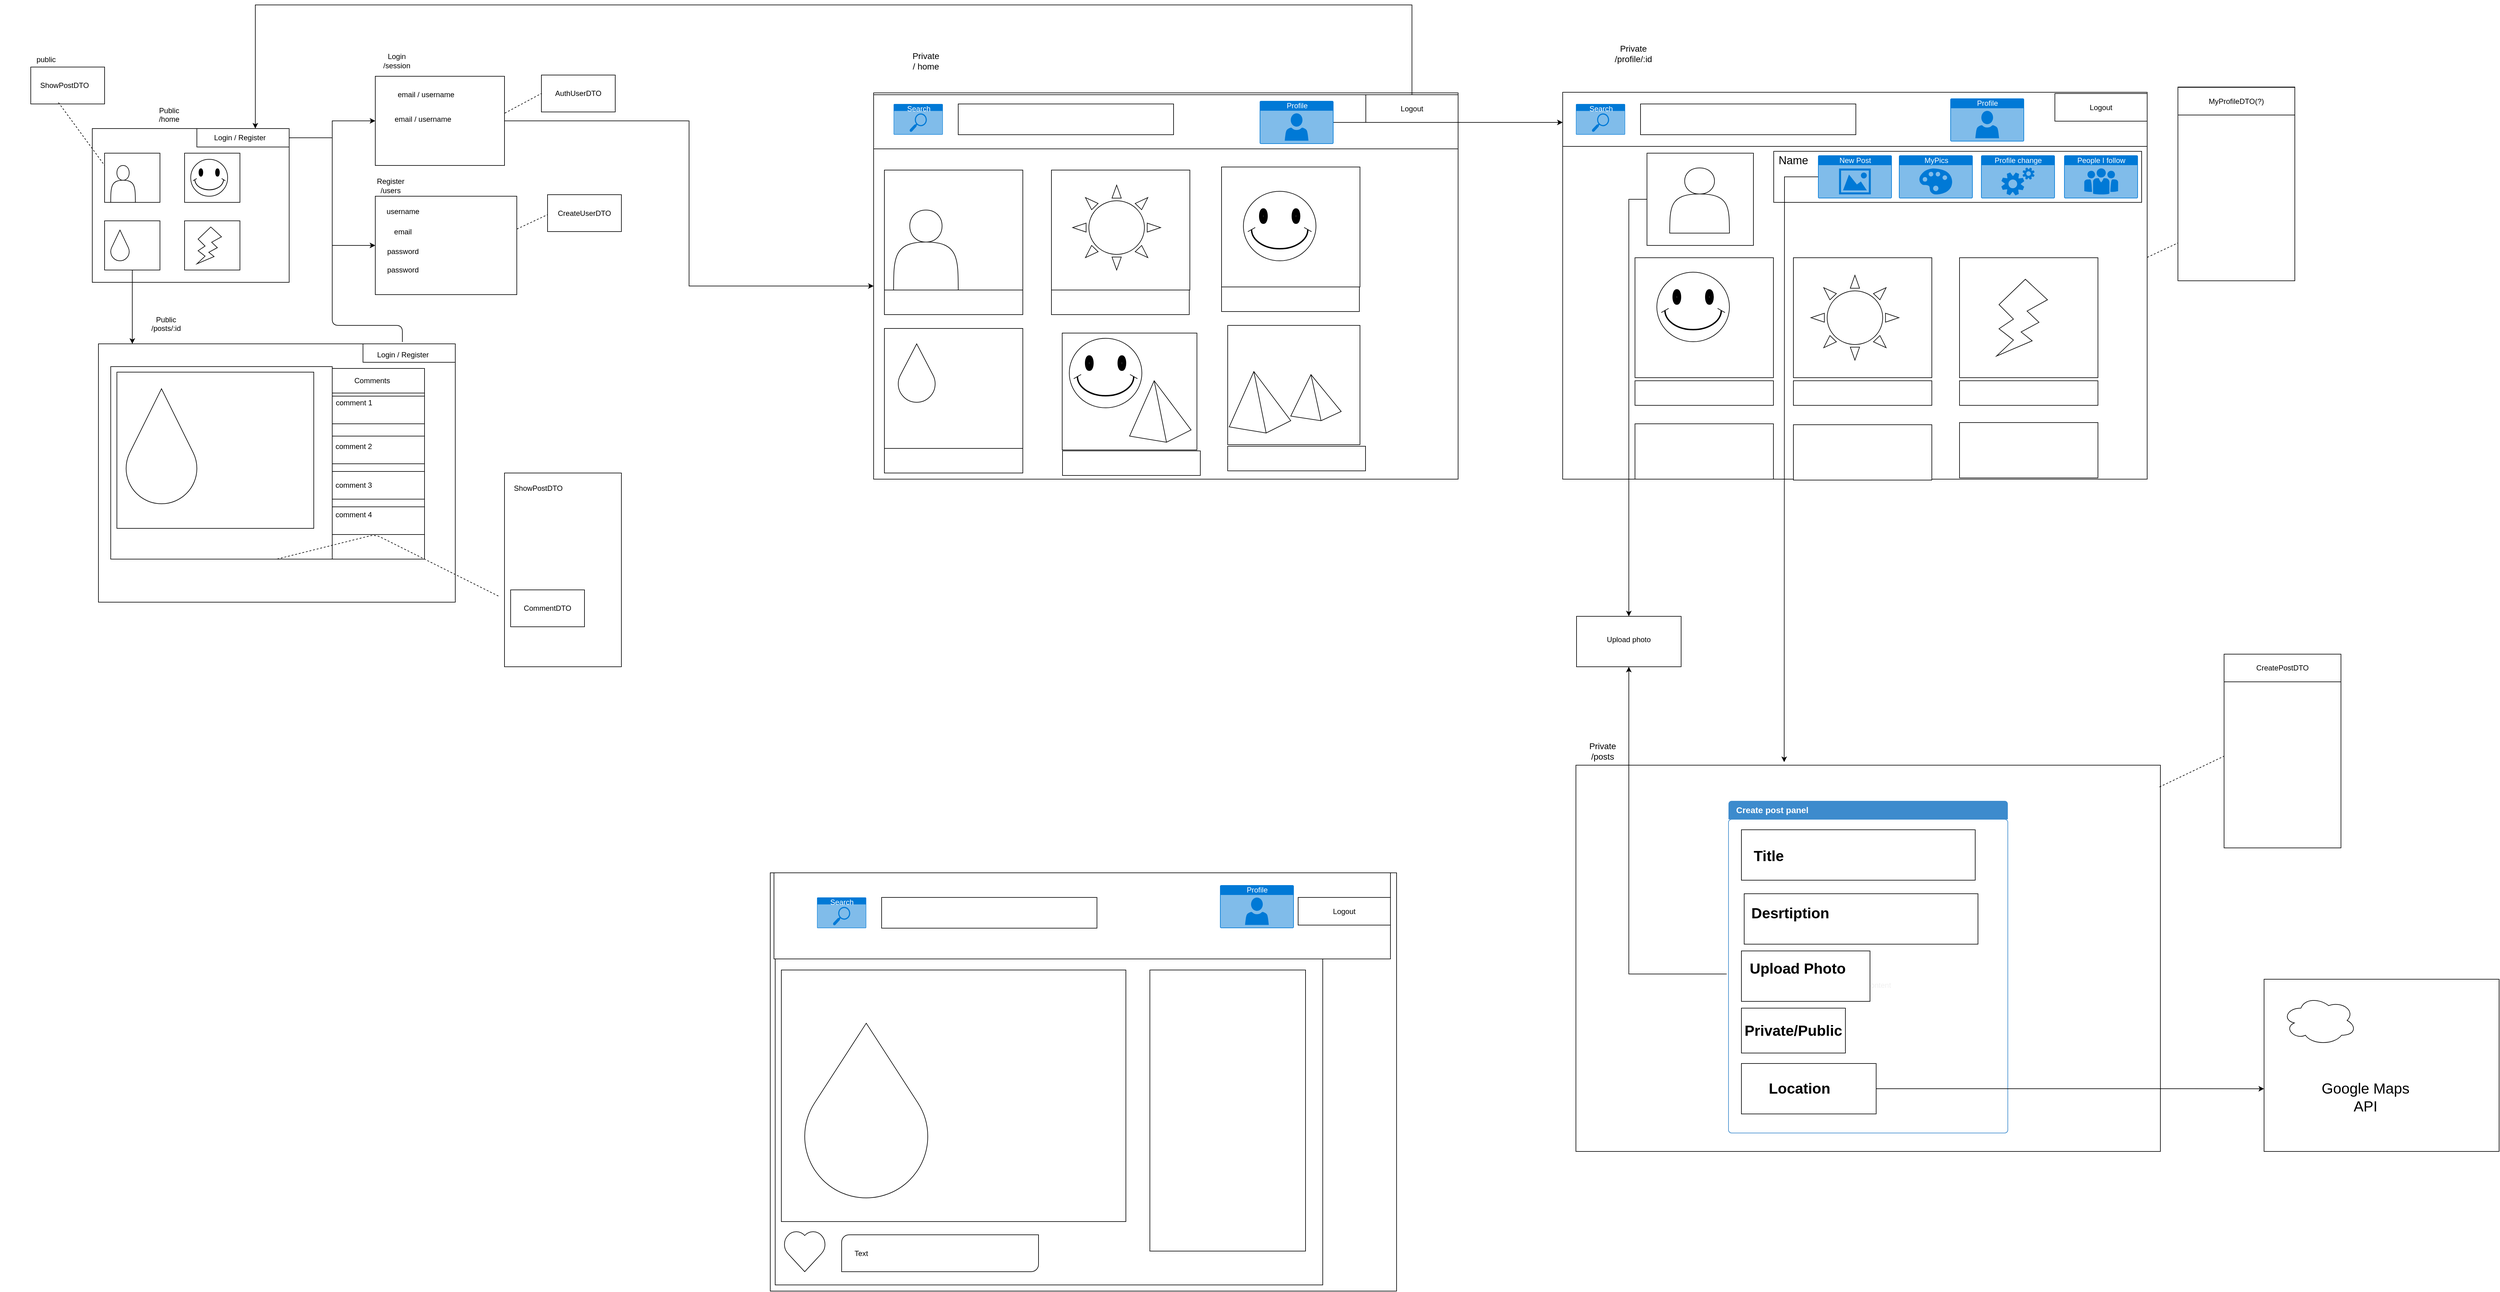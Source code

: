 <mxfile version="12.2.6" type="gitlab" pages="1">
  <diagram id="bNXygQLO8LMXLEQRobcn" name="Page-1">
    <mxGraphModel dx="1558" dy="1760" grid="1" gridSize="10" guides="1" tooltips="1" connect="1" arrows="1" fold="1" page="1" pageScale="1" pageWidth="827" pageHeight="1169" math="0" shadow="0">
      <root>
        <mxCell id="0"/>
        <mxCell id="1" parent="0"/>
        <mxCell id="ZeyeyYZVUVEV75W58zli-1" value="" style="rounded=0;whiteSpace=wrap;html=1;" vertex="1" parent="1">
          <mxGeometry x="60" y="120" width="320" height="250" as="geometry"/>
        </mxCell>
        <mxCell id="ZeyeyYZVUVEV75W58zli-2" value="&lt;div&gt;Public&lt;/div&gt;&lt;div&gt;/home&lt;/div&gt;&lt;div&gt;&lt;br&gt;&lt;/div&gt;" style="text;html=1;strokeColor=none;fillColor=none;align=center;verticalAlign=middle;whiteSpace=wrap;rounded=0;" vertex="1" parent="1">
          <mxGeometry x="110" y="80" width="150" height="50" as="geometry"/>
        </mxCell>
        <mxCell id="ZeyeyYZVUVEV75W58zli-4" value="" style="rounded=0;whiteSpace=wrap;html=1;" vertex="1" parent="1">
          <mxGeometry x="80" y="160" width="90" height="80" as="geometry"/>
        </mxCell>
        <mxCell id="ZeyeyYZVUVEV75W58zli-6" value="" style="rounded=0;whiteSpace=wrap;html=1;" vertex="1" parent="1">
          <mxGeometry x="210" y="160" width="90" height="80" as="geometry"/>
        </mxCell>
        <mxCell id="ZeyeyYZVUVEV75W58zli-51" style="edgeStyle=orthogonalEdgeStyle;rounded=0;orthogonalLoop=1;jettySize=auto;html=1;exitX=0.5;exitY=1;exitDx=0;exitDy=0;" edge="1" parent="1" source="ZeyeyYZVUVEV75W58zli-7">
          <mxGeometry relative="1" as="geometry">
            <mxPoint x="125.069" y="470" as="targetPoint"/>
          </mxGeometry>
        </mxCell>
        <mxCell id="ZeyeyYZVUVEV75W58zli-7" value="" style="rounded=0;whiteSpace=wrap;html=1;" vertex="1" parent="1">
          <mxGeometry x="80" y="270" width="90" height="80" as="geometry"/>
        </mxCell>
        <mxCell id="ZeyeyYZVUVEV75W58zli-8" value="" style="rounded=0;whiteSpace=wrap;html=1;" vertex="1" parent="1">
          <mxGeometry x="210" y="270" width="90" height="80" as="geometry"/>
        </mxCell>
        <mxCell id="ZeyeyYZVUVEV75W58zli-15" value="" style="shape=actor;whiteSpace=wrap;html=1;" vertex="1" parent="1">
          <mxGeometry x="90" y="180" width="40" height="60" as="geometry"/>
        </mxCell>
        <mxCell id="ZeyeyYZVUVEV75W58zli-16" value="" style="verticalLabelPosition=bottom;verticalAlign=top;html=1;shape=mxgraph.basic.smiley" vertex="1" parent="1">
          <mxGeometry x="220" y="170" width="60" height="60" as="geometry"/>
        </mxCell>
        <mxCell id="ZeyeyYZVUVEV75W58zli-17" value="" style="verticalLabelPosition=bottom;verticalAlign=top;html=1;shape=mxgraph.basic.drop" vertex="1" parent="1">
          <mxGeometry x="90" y="285" width="30" height="50" as="geometry"/>
        </mxCell>
        <mxCell id="ZeyeyYZVUVEV75W58zli-18" value="" style="verticalLabelPosition=bottom;verticalAlign=top;html=1;shape=mxgraph.basic.flash" vertex="1" parent="1">
          <mxGeometry x="230" y="280" width="40" height="60" as="geometry"/>
        </mxCell>
        <mxCell id="ZeyeyYZVUVEV75W58zli-22" value="" style="verticalLabelPosition=bottom;verticalAlign=top;html=1;shape=mxgraph.basic.rect;fillColor2=none;strokeWidth=1;size=20;indent=5;" vertex="1" parent="1">
          <mxGeometry x="-40" y="20" width="120" height="60" as="geometry"/>
        </mxCell>
        <mxCell id="ZeyeyYZVUVEV75W58zli-23" value="ShowPostDTO" style="text;html=1;strokeColor=none;fillColor=none;align=center;verticalAlign=middle;whiteSpace=wrap;rounded=0;" vertex="1" parent="1">
          <mxGeometry x="-60" y="25" width="150" height="50" as="geometry"/>
        </mxCell>
        <mxCell id="ZeyeyYZVUVEV75W58zli-32" style="edgeStyle=orthogonalEdgeStyle;rounded=0;orthogonalLoop=1;jettySize=auto;html=1;exitX=1;exitY=0.5;exitDx=0;exitDy=0;entryX=0;entryY=0.5;entryDx=0;entryDy=0;" edge="1" parent="1" source="ZeyeyYZVUVEV75W58zli-25" target="ZeyeyYZVUVEV75W58zli-28">
          <mxGeometry relative="1" as="geometry"/>
        </mxCell>
        <mxCell id="ZeyeyYZVUVEV75W58zli-33" style="edgeStyle=orthogonalEdgeStyle;rounded=0;orthogonalLoop=1;jettySize=auto;html=1;entryX=0;entryY=0.5;entryDx=0;entryDy=0;" edge="1" parent="1" source="ZeyeyYZVUVEV75W58zli-25" target="ZeyeyYZVUVEV75W58zli-30">
          <mxGeometry relative="1" as="geometry"/>
        </mxCell>
        <mxCell id="ZeyeyYZVUVEV75W58zli-25" value="" style="rounded=0;whiteSpace=wrap;html=1;" vertex="1" parent="1">
          <mxGeometry x="230" y="120" width="150" height="30" as="geometry"/>
        </mxCell>
        <mxCell id="ZeyeyYZVUVEV75W58zli-26" value="Login / Register" style="text;html=1;strokeColor=none;fillColor=none;align=center;verticalAlign=middle;whiteSpace=wrap;rounded=0;" vertex="1" parent="1">
          <mxGeometry x="250" y="125" width="100" height="20" as="geometry"/>
        </mxCell>
        <mxCell id="ZeyeyYZVUVEV75W58zli-83" value="" style="edgeStyle=orthogonalEdgeStyle;rounded=0;orthogonalLoop=1;jettySize=auto;html=1;" edge="1" parent="1" source="ZeyeyYZVUVEV75W58zli-28" target="ZeyeyYZVUVEV75W58zli-82">
          <mxGeometry relative="1" as="geometry"/>
        </mxCell>
        <mxCell id="ZeyeyYZVUVEV75W58zli-28" value="" style="rounded=0;whiteSpace=wrap;html=1;" vertex="1" parent="1">
          <mxGeometry x="520" y="35" width="210" height="145" as="geometry"/>
        </mxCell>
        <mxCell id="ZeyeyYZVUVEV75W58zli-82" value="" style="rounded=0;whiteSpace=wrap;html=1;" vertex="1" parent="1">
          <mxGeometry x="1330" y="62" width="950" height="628" as="geometry"/>
        </mxCell>
        <mxCell id="ZeyeyYZVUVEV75W58zli-30" value="" style="rounded=0;whiteSpace=wrap;html=1;" vertex="1" parent="1">
          <mxGeometry x="520" y="230" width="230" height="160" as="geometry"/>
        </mxCell>
        <mxCell id="ZeyeyYZVUVEV75W58zli-34" value="&lt;div&gt;Login&lt;/div&gt;&lt;div&gt;/session&lt;br&gt;&lt;/div&gt;" style="text;html=1;strokeColor=none;fillColor=none;align=center;verticalAlign=middle;whiteSpace=wrap;rounded=0;" vertex="1" parent="1">
          <mxGeometry x="480" y="-15" width="150" height="50" as="geometry"/>
        </mxCell>
        <mxCell id="ZeyeyYZVUVEV75W58zli-35" value="&lt;div&gt;Register&lt;/div&gt;&lt;div&gt;/users&lt;br&gt;&lt;/div&gt;" style="text;html=1;strokeColor=none;fillColor=none;align=center;verticalAlign=middle;whiteSpace=wrap;rounded=0;" vertex="1" parent="1">
          <mxGeometry x="450" y="170" width="190" height="85" as="geometry"/>
        </mxCell>
        <mxCell id="ZeyeyYZVUVEV75W58zli-37" value="email / username" style="text;html=1;strokeColor=none;fillColor=none;align=center;verticalAlign=middle;whiteSpace=wrap;rounded=0;" vertex="1" parent="1">
          <mxGeometry x="525" y="55" width="155" height="20" as="geometry"/>
        </mxCell>
        <mxCell id="ZeyeyYZVUVEV75W58zli-39" value="username" style="text;html=1;strokeColor=none;fillColor=none;align=center;verticalAlign=middle;whiteSpace=wrap;rounded=0;" vertex="1" parent="1">
          <mxGeometry x="545" y="245" width="40" height="20" as="geometry"/>
        </mxCell>
        <mxCell id="ZeyeyYZVUVEV75W58zli-40" value="email" style="text;html=1;strokeColor=none;fillColor=none;align=center;verticalAlign=middle;whiteSpace=wrap;rounded=0;direction=south;" vertex="1" parent="1">
          <mxGeometry x="555" y="267.5" width="20" height="40" as="geometry"/>
        </mxCell>
        <mxCell id="ZeyeyYZVUVEV75W58zli-41" value="password" style="text;html=1;strokeColor=none;fillColor=none;align=center;verticalAlign=middle;whiteSpace=wrap;rounded=0;" vertex="1" parent="1">
          <mxGeometry x="545" y="310" width="40" height="20" as="geometry"/>
        </mxCell>
        <mxCell id="ZeyeyYZVUVEV75W58zli-42" value="password" style="text;html=1;strokeColor=none;fillColor=none;align=center;verticalAlign=middle;whiteSpace=wrap;rounded=0;" vertex="1" parent="1">
          <mxGeometry x="545" y="340" width="40" height="20" as="geometry"/>
        </mxCell>
        <mxCell id="ZeyeyYZVUVEV75W58zli-44" value="AuthUserDTO" style="rounded=0;whiteSpace=wrap;html=1;" vertex="1" parent="1">
          <mxGeometry x="790" y="33" width="120" height="60" as="geometry"/>
        </mxCell>
        <mxCell id="ZeyeyYZVUVEV75W58zli-45" value="CreateUserDTO" style="rounded=0;whiteSpace=wrap;html=1;" vertex="1" parent="1">
          <mxGeometry x="800" y="227.5" width="120" height="60" as="geometry"/>
        </mxCell>
        <mxCell id="ZeyeyYZVUVEV75W58zli-46" value="" style="endArrow=none;dashed=1;html=1;exitX=0.375;exitY=0.961;exitDx=0;exitDy=0;exitPerimeter=0;entryX=0;entryY=0.25;entryDx=0;entryDy=0;" edge="1" parent="1" source="ZeyeyYZVUVEV75W58zli-22" target="ZeyeyYZVUVEV75W58zli-4">
          <mxGeometry width="50" height="50" relative="1" as="geometry">
            <mxPoint x="-40" y="460" as="sourcePoint"/>
            <mxPoint x="10" y="410" as="targetPoint"/>
          </mxGeometry>
        </mxCell>
        <mxCell id="ZeyeyYZVUVEV75W58zli-47" value="" style="endArrow=none;dashed=1;html=1;exitX=1.003;exitY=0.413;exitDx=0;exitDy=0;exitPerimeter=0;entryX=0;entryY=0.5;entryDx=0;entryDy=0;" edge="1" parent="1" source="ZeyeyYZVUVEV75W58zli-28" target="ZeyeyYZVUVEV75W58zli-44">
          <mxGeometry width="50" height="50" relative="1" as="geometry">
            <mxPoint x="762.5" y="83.66" as="sourcePoint"/>
            <mxPoint x="837.5" y="186" as="targetPoint"/>
          </mxGeometry>
        </mxCell>
        <mxCell id="ZeyeyYZVUVEV75W58zli-49" value="" style="endArrow=none;dashed=1;html=1;exitX=1.003;exitY=0.413;exitDx=0;exitDy=0;exitPerimeter=0;" edge="1" parent="1">
          <mxGeometry width="50" height="50" relative="1" as="geometry">
            <mxPoint x="750.13" y="283.385" as="sourcePoint"/>
            <mxPoint x="800" y="260" as="targetPoint"/>
          </mxGeometry>
        </mxCell>
        <mxCell id="ZeyeyYZVUVEV75W58zli-50" value="email / username" style="text;html=1;strokeColor=none;fillColor=none;align=center;verticalAlign=middle;whiteSpace=wrap;rounded=0;" vertex="1" parent="1">
          <mxGeometry x="520" y="95" width="155" height="20" as="geometry"/>
        </mxCell>
        <mxCell id="ZeyeyYZVUVEV75W58zli-52" value="" style="rounded=0;whiteSpace=wrap;html=1;" vertex="1" parent="1">
          <mxGeometry x="70" y="470" width="580" height="420" as="geometry"/>
        </mxCell>
        <mxCell id="ZeyeyYZVUVEV75W58zli-55" value="" style="rounded=0;whiteSpace=wrap;html=1;" vertex="1" parent="1">
          <mxGeometry x="500" y="470" width="150" height="30" as="geometry"/>
        </mxCell>
        <mxCell id="ZeyeyYZVUVEV75W58zli-53" value="Login / Register" style="text;html=1;strokeColor=none;fillColor=none;align=center;verticalAlign=middle;whiteSpace=wrap;rounded=0;" vertex="1" parent="1">
          <mxGeometry x="515" y="480" width="100" height="15" as="geometry"/>
        </mxCell>
        <mxCell id="ZeyeyYZVUVEV75W58zli-56" value="" style="rounded=0;whiteSpace=wrap;html=1;" vertex="1" parent="1">
          <mxGeometry x="90" y="507" width="360" height="313" as="geometry"/>
        </mxCell>
        <mxCell id="ZeyeyYZVUVEV75W58zli-57" value="" style="rounded=0;whiteSpace=wrap;html=1;" vertex="1" parent="1">
          <mxGeometry x="450" y="510" width="150" height="310" as="geometry"/>
        </mxCell>
        <mxCell id="ZeyeyYZVUVEV75W58zli-60" value="" style="rounded=0;whiteSpace=wrap;html=1;" vertex="1" parent="1">
          <mxGeometry x="730" y="680" width="190" height="315" as="geometry"/>
        </mxCell>
        <mxCell id="ZeyeyYZVUVEV75W58zli-61" value="ShowPostDTO" style="text;html=1;strokeColor=none;fillColor=none;align=center;verticalAlign=middle;whiteSpace=wrap;rounded=0;" vertex="1" parent="1">
          <mxGeometry x="710" y="680" width="150" height="50" as="geometry"/>
        </mxCell>
        <mxCell id="ZeyeyYZVUVEV75W58zli-62" value="" style="rounded=0;whiteSpace=wrap;html=1;" vertex="1" parent="1">
          <mxGeometry x="450" y="510" width="150" height="40" as="geometry"/>
        </mxCell>
        <mxCell id="ZeyeyYZVUVEV75W58zli-63" value="Comments" style="text;html=1;strokeColor=none;fillColor=none;align=center;verticalAlign=middle;whiteSpace=wrap;rounded=0;" vertex="1" parent="1">
          <mxGeometry x="450" y="520" width="130" height="20" as="geometry"/>
        </mxCell>
        <mxCell id="ZeyeyYZVUVEV75W58zli-66" value="" style="rounded=0;whiteSpace=wrap;html=1;" vertex="1" parent="1">
          <mxGeometry x="100" y="516" width="320" height="254" as="geometry"/>
        </mxCell>
        <mxCell id="ZeyeyYZVUVEV75W58zli-67" value="" style="verticalLabelPosition=bottom;verticalAlign=top;html=1;shape=mxgraph.basic.drop" vertex="1" parent="1">
          <mxGeometry x="115" y="543" width="115" height="187" as="geometry"/>
        </mxCell>
        <mxCell id="ZeyeyYZVUVEV75W58zli-68" value="" style="rounded=0;whiteSpace=wrap;html=1;" vertex="1" parent="1">
          <mxGeometry x="450" y="555" width="150" height="45" as="geometry"/>
        </mxCell>
        <mxCell id="ZeyeyYZVUVEV75W58zli-71" value="" style="endArrow=none;html=1;" edge="1" parent="1">
          <mxGeometry width="50" height="50" relative="1" as="geometry">
            <mxPoint x="564" y="467" as="sourcePoint"/>
            <mxPoint x="450" y="310" as="targetPoint"/>
            <Array as="points">
              <mxPoint x="564" y="440"/>
              <mxPoint x="450" y="440"/>
            </Array>
          </mxGeometry>
        </mxCell>
        <mxCell id="ZeyeyYZVUVEV75W58zli-73" value="" style="rounded=0;whiteSpace=wrap;html=1;" vertex="1" parent="1">
          <mxGeometry x="450" y="620" width="150" height="45" as="geometry"/>
        </mxCell>
        <mxCell id="ZeyeyYZVUVEV75W58zli-74" value="" style="rounded=0;whiteSpace=wrap;html=1;" vertex="1" parent="1">
          <mxGeometry x="450" y="677.5" width="150" height="45" as="geometry"/>
        </mxCell>
        <mxCell id="ZeyeyYZVUVEV75W58zli-75" value="" style="rounded=0;whiteSpace=wrap;html=1;" vertex="1" parent="1">
          <mxGeometry x="450" y="735" width="150" height="45" as="geometry"/>
        </mxCell>
        <mxCell id="ZeyeyYZVUVEV75W58zli-76" value="comment 1" style="text;html=1;strokeColor=none;fillColor=none;align=center;verticalAlign=middle;whiteSpace=wrap;rounded=0;" vertex="1" parent="1">
          <mxGeometry x="402.5" y="548" width="165" height="36" as="geometry"/>
        </mxCell>
        <mxCell id="ZeyeyYZVUVEV75W58zli-77" value="comment 2" style="text;html=1;strokeColor=none;fillColor=none;align=center;verticalAlign=middle;whiteSpace=wrap;rounded=0;" vertex="1" parent="1">
          <mxGeometry x="420" y="626.5" width="130" height="20" as="geometry"/>
        </mxCell>
        <mxCell id="ZeyeyYZVUVEV75W58zli-78" value="comment 3" style="text;html=1;strokeColor=none;fillColor=none;align=center;verticalAlign=middle;whiteSpace=wrap;rounded=0;" vertex="1" parent="1">
          <mxGeometry x="420" y="690" width="130" height="20" as="geometry"/>
        </mxCell>
        <mxCell id="ZeyeyYZVUVEV75W58zli-79" value="comment 4" style="text;html=1;strokeColor=none;fillColor=none;align=center;verticalAlign=middle;whiteSpace=wrap;rounded=0;" vertex="1" parent="1">
          <mxGeometry x="420" y="737.5" width="130" height="20" as="geometry"/>
        </mxCell>
        <mxCell id="ZeyeyYZVUVEV75W58zli-80" value="" style="endArrow=none;dashed=1;html=1;entryX=0.75;entryY=1;entryDx=0;entryDy=0;" edge="1" parent="1" target="ZeyeyYZVUVEV75W58zli-56">
          <mxGeometry width="50" height="50" relative="1" as="geometry">
            <mxPoint x="720" y="880" as="sourcePoint"/>
            <mxPoint x="-10" y="1020" as="targetPoint"/>
            <Array as="points">
              <mxPoint x="520" y="780"/>
            </Array>
          </mxGeometry>
        </mxCell>
        <mxCell id="ZeyeyYZVUVEV75W58zli-81" value="CommentDTO" style="rounded=0;whiteSpace=wrap;html=1;" vertex="1" parent="1">
          <mxGeometry x="740" y="870" width="120" height="60" as="geometry"/>
        </mxCell>
        <mxCell id="ZeyeyYZVUVEV75W58zli-84" value="&lt;div&gt;Public&lt;/div&gt;&lt;div&gt;/posts/:id&lt;/div&gt;&lt;div&gt;&lt;br&gt;&lt;/div&gt;" style="text;html=1;strokeColor=none;fillColor=none;align=center;verticalAlign=middle;whiteSpace=wrap;rounded=0;" vertex="1" parent="1">
          <mxGeometry x="105" y="420" width="150" height="50" as="geometry"/>
        </mxCell>
        <mxCell id="ZeyeyYZVUVEV75W58zli-85" value="&lt;div&gt;&lt;font style=&quot;font-size: 14px&quot;&gt;Private &lt;br&gt;&lt;/font&gt;&lt;/div&gt;&lt;div&gt;&lt;font style=&quot;font-size: 14px&quot;&gt;/ home&lt;/font&gt;&lt;/div&gt;" style="text;html=1;strokeColor=none;fillColor=none;align=center;verticalAlign=middle;whiteSpace=wrap;rounded=0;" vertex="1" parent="1">
          <mxGeometry x="1300" y="-42" width="230" height="104" as="geometry"/>
        </mxCell>
        <mxCell id="ZeyeyYZVUVEV75W58zli-86" value="public" style="text;html=1;strokeColor=none;fillColor=none;align=center;verticalAlign=middle;whiteSpace=wrap;rounded=0;" vertex="1" parent="1">
          <mxGeometry x="-90" y="-17" width="150" height="50" as="geometry"/>
        </mxCell>
        <mxCell id="ZeyeyYZVUVEV75W58zli-87" value="" style="rounded=0;whiteSpace=wrap;html=1;" vertex="1" parent="1">
          <mxGeometry x="1347.5" y="187.5" width="225" height="195" as="geometry"/>
        </mxCell>
        <mxCell id="ZeyeyYZVUVEV75W58zli-91" value="" style="rounded=0;whiteSpace=wrap;html=1;" vertex="1" parent="1">
          <mxGeometry x="1619" y="187.5" width="225" height="195" as="geometry"/>
        </mxCell>
        <mxCell id="ZeyeyYZVUVEV75W58zli-92" value="" style="rounded=0;whiteSpace=wrap;html=1;" vertex="1" parent="1">
          <mxGeometry x="1347.5" y="445" width="225" height="195" as="geometry"/>
        </mxCell>
        <mxCell id="ZeyeyYZVUVEV75W58zli-93" value="" style="rounded=0;whiteSpace=wrap;html=1;" vertex="1" parent="1">
          <mxGeometry x="1636.5" y="452.5" width="219" height="190" as="geometry"/>
        </mxCell>
        <mxCell id="ZeyeyYZVUVEV75W58zli-94" value="" style="rounded=0;whiteSpace=wrap;html=1;" vertex="1" parent="1">
          <mxGeometry x="1895.5" y="182.5" width="225" height="195" as="geometry"/>
        </mxCell>
        <mxCell id="ZeyeyYZVUVEV75W58zli-95" value="" style="shape=actor;whiteSpace=wrap;html=1;" vertex="1" parent="1">
          <mxGeometry x="1362.5" y="252.5" width="105" height="130" as="geometry"/>
        </mxCell>
        <mxCell id="ZeyeyYZVUVEV75W58zli-96" value="" style="verticalLabelPosition=bottom;verticalAlign=top;html=1;shape=mxgraph.basic.smiley" vertex="1" parent="1">
          <mxGeometry x="1931" y="222" width="118" height="113" as="geometry"/>
        </mxCell>
        <mxCell id="ZeyeyYZVUVEV75W58zli-97" value="" style="verticalLabelPosition=bottom;verticalAlign=top;html=1;shape=mxgraph.basic.drop" vertex="1" parent="1">
          <mxGeometry x="1370" y="470" width="60" height="95" as="geometry"/>
        </mxCell>
        <mxCell id="ZeyeyYZVUVEV75W58zli-101" value="" style="rounded=0;whiteSpace=wrap;html=1;" vertex="1" parent="1">
          <mxGeometry x="1905.5" y="440" width="215" height="194" as="geometry"/>
        </mxCell>
        <mxCell id="ZeyeyYZVUVEV75W58zli-100" value="" style="verticalLabelPosition=bottom;verticalAlign=top;html=1;shape=mxgraph.basic.pyramid;dx1=0.4;dx2=0.6;dy1=0.9;dy2=0.8;" vertex="1" parent="1">
          <mxGeometry x="1746" y="530" width="100" height="100" as="geometry"/>
        </mxCell>
        <mxCell id="ZeyeyYZVUVEV75W58zli-102" value="" style="verticalLabelPosition=bottom;verticalAlign=top;html=1;shape=mxgraph.basic.pyramid;dx1=0.4;dx2=0.6;dy1=0.9;dy2=0.8;" vertex="1" parent="1">
          <mxGeometry x="2008" y="520" width="82" height="75" as="geometry"/>
        </mxCell>
        <mxCell id="ZeyeyYZVUVEV75W58zli-105" value="" style="rounded=0;whiteSpace=wrap;html=1;" vertex="1" parent="1">
          <mxGeometry x="1330" y="65" width="950" height="88" as="geometry"/>
        </mxCell>
        <mxCell id="ZeyeyYZVUVEV75W58zli-106" value="Search" style="html=1;strokeColor=none;fillColor=#0079D6;labelPosition=center;verticalLabelPosition=middle;verticalAlign=top;align=center;fontSize=12;outlineConnect=0;spacingTop=-6;fontColor=#FFFFFF;shape=mxgraph.sitemap.search;" vertex="1" parent="1">
          <mxGeometry x="1362.5" y="80" width="80" height="50" as="geometry"/>
        </mxCell>
        <mxCell id="ZeyeyYZVUVEV75W58zli-107" value="" style="rounded=0;whiteSpace=wrap;html=1;" vertex="1" parent="1">
          <mxGeometry x="1467.5" y="80" width="350" height="50" as="geometry"/>
        </mxCell>
        <mxCell id="ZeyeyYZVUVEV75W58zli-108" value="" style="rounded=0;whiteSpace=wrap;html=1;" vertex="1" parent="1">
          <mxGeometry x="1347.5" y="382.5" width="225" height="40" as="geometry"/>
        </mxCell>
        <mxCell id="ZeyeyYZVUVEV75W58zli-109" value="" style="rounded=0;whiteSpace=wrap;html=1;" vertex="1" parent="1">
          <mxGeometry x="1347.5" y="640" width="225" height="40" as="geometry"/>
        </mxCell>
        <mxCell id="ZeyeyYZVUVEV75W58zli-110" value="" style="rounded=0;whiteSpace=wrap;html=1;" vertex="1" parent="1">
          <mxGeometry x="1637" y="644" width="224" height="40" as="geometry"/>
        </mxCell>
        <mxCell id="ZeyeyYZVUVEV75W58zli-111" value="" style="rounded=0;whiteSpace=wrap;html=1;" vertex="1" parent="1">
          <mxGeometry x="1619" y="382.5" width="224" height="40" as="geometry"/>
        </mxCell>
        <mxCell id="ZeyeyYZVUVEV75W58zli-112" value="" style="rounded=0;whiteSpace=wrap;html=1;" vertex="1" parent="1">
          <mxGeometry x="1895.5" y="377.5" width="224" height="40" as="geometry"/>
        </mxCell>
        <mxCell id="ZeyeyYZVUVEV75W58zli-113" value="" style="rounded=0;whiteSpace=wrap;html=1;" vertex="1" parent="1">
          <mxGeometry x="1905.5" y="636.5" width="224" height="40" as="geometry"/>
        </mxCell>
        <mxCell id="ZeyeyYZVUVEV75W58zli-118" style="edgeStyle=orthogonalEdgeStyle;rounded=0;orthogonalLoop=1;jettySize=auto;html=1;" edge="1" parent="1" source="ZeyeyYZVUVEV75W58zli-114">
          <mxGeometry relative="1" as="geometry">
            <mxPoint x="2450" y="110.0" as="targetPoint"/>
          </mxGeometry>
        </mxCell>
        <mxCell id="ZeyeyYZVUVEV75W58zli-114" value="Profile" style="html=1;strokeColor=none;fillColor=#0079D6;labelPosition=center;verticalLabelPosition=middle;verticalAlign=top;align=center;fontSize=12;outlineConnect=0;spacingTop=-6;fontColor=#FFFFFF;shape=mxgraph.sitemap.profile;" vertex="1" parent="1">
          <mxGeometry x="1957.5" y="75" width="120" height="70" as="geometry"/>
        </mxCell>
        <mxCell id="ZeyeyYZVUVEV75W58zli-117" style="edgeStyle=orthogonalEdgeStyle;rounded=0;orthogonalLoop=1;jettySize=auto;html=1;exitX=0.5;exitY=0;exitDx=0;exitDy=0;" edge="1" parent="1" source="ZeyeyYZVUVEV75W58zli-115">
          <mxGeometry relative="1" as="geometry">
            <mxPoint x="325" y="120" as="targetPoint"/>
            <Array as="points">
              <mxPoint x="2205" y="-81"/>
              <mxPoint x="325" y="-81"/>
            </Array>
          </mxGeometry>
        </mxCell>
        <mxCell id="ZeyeyYZVUVEV75W58zli-115" value="Logout" style="rounded=0;whiteSpace=wrap;html=1;" vertex="1" parent="1">
          <mxGeometry x="2130" y="65" width="150" height="45" as="geometry"/>
        </mxCell>
        <mxCell id="ZeyeyYZVUVEV75W58zli-119" value="" style="rounded=0;whiteSpace=wrap;html=1;" vertex="1" parent="1">
          <mxGeometry x="2450" y="62" width="950" height="628" as="geometry"/>
        </mxCell>
        <mxCell id="ZeyeyYZVUVEV75W58zli-120" value="&lt;div&gt;&lt;font style=&quot;font-size: 14px&quot;&gt;Private &lt;br&gt;&lt;/font&gt;&lt;/div&gt;&lt;div&gt;&lt;font style=&quot;font-size: 14px&quot;&gt;/profile/:id&lt;br&gt;&lt;/font&gt;&lt;/div&gt;" style="text;html=1;strokeColor=none;fillColor=none;align=center;verticalAlign=middle;whiteSpace=wrap;rounded=0;" vertex="1" parent="1">
          <mxGeometry x="2450" y="-54" width="230" height="104" as="geometry"/>
        </mxCell>
        <mxCell id="ZeyeyYZVUVEV75W58zli-122" value="" style="rounded=0;whiteSpace=wrap;html=1;direction=north;" vertex="1" parent="1">
          <mxGeometry x="2587" y="160" width="173" height="150" as="geometry"/>
        </mxCell>
        <mxCell id="ZeyeyYZVUVEV75W58zli-142" style="edgeStyle=orthogonalEdgeStyle;rounded=0;orthogonalLoop=1;jettySize=auto;html=1;entryX=0.5;entryY=0;entryDx=0;entryDy=0;exitX=0.5;exitY=0;exitDx=0;exitDy=0;" edge="1" parent="1" source="ZeyeyYZVUVEV75W58zli-122" target="ZeyeyYZVUVEV75W58zli-125">
          <mxGeometry relative="1" as="geometry"/>
        </mxCell>
        <mxCell id="ZeyeyYZVUVEV75W58zli-121" value="" style="shape=actor;whiteSpace=wrap;html=1;" vertex="1" parent="1">
          <mxGeometry x="2624" y="184" width="97" height="106" as="geometry"/>
        </mxCell>
        <mxCell id="ZeyeyYZVUVEV75W58zli-125" value="" style="rounded=0;whiteSpace=wrap;html=1;" vertex="1" parent="1">
          <mxGeometry x="2472.5" y="913" width="170" height="82" as="geometry"/>
        </mxCell>
        <mxCell id="ZeyeyYZVUVEV75W58zli-126" value="Upload photo" style="text;html=1;strokeColor=none;fillColor=none;align=center;verticalAlign=middle;whiteSpace=wrap;rounded=0;" vertex="1" parent="1">
          <mxGeometry x="2485" y="930" width="145" height="42" as="geometry"/>
        </mxCell>
        <mxCell id="ZeyeyYZVUVEV75W58zli-128" value="" style="rounded=0;whiteSpace=wrap;html=1;" vertex="1" parent="1">
          <mxGeometry x="2450" y="61" width="950" height="88" as="geometry"/>
        </mxCell>
        <mxCell id="ZeyeyYZVUVEV75W58zli-129" value="Search" style="html=1;strokeColor=none;fillColor=#0079D6;labelPosition=center;verticalLabelPosition=middle;verticalAlign=top;align=center;fontSize=12;outlineConnect=0;spacingTop=-6;fontColor=#FFFFFF;shape=mxgraph.sitemap.search;" vertex="1" parent="1">
          <mxGeometry x="2471.5" y="80" width="80" height="50" as="geometry"/>
        </mxCell>
        <mxCell id="ZeyeyYZVUVEV75W58zli-130" value="" style="rounded=0;whiteSpace=wrap;html=1;" vertex="1" parent="1">
          <mxGeometry x="2576.5" y="80" width="350" height="50" as="geometry"/>
        </mxCell>
        <mxCell id="ZeyeyYZVUVEV75W58zli-131" value="Profile" style="html=1;strokeColor=none;fillColor=#0079D6;labelPosition=center;verticalLabelPosition=middle;verticalAlign=top;align=center;fontSize=12;outlineConnect=0;spacingTop=-6;fontColor=#FFFFFF;shape=mxgraph.sitemap.profile;" vertex="1" parent="1">
          <mxGeometry x="3080" y="71" width="120" height="70" as="geometry"/>
        </mxCell>
        <mxCell id="ZeyeyYZVUVEV75W58zli-132" value="Logout" style="rounded=0;whiteSpace=wrap;html=1;" vertex="1" parent="1">
          <mxGeometry x="3250" y="63" width="150" height="45" as="geometry"/>
        </mxCell>
        <mxCell id="ZeyeyYZVUVEV75W58zli-139" value="" style="rounded=0;whiteSpace=wrap;html=1;" vertex="1" parent="1">
          <mxGeometry x="2793" y="157" width="598" height="83" as="geometry"/>
        </mxCell>
        <mxCell id="ZeyeyYZVUVEV75W58zli-143" value="Profile change" style="html=1;strokeColor=none;fillColor=#0079D6;labelPosition=center;verticalLabelPosition=middle;verticalAlign=top;align=center;fontSize=12;outlineConnect=0;spacingTop=-6;fontColor=#FFFFFF;shape=mxgraph.sitemap.services;" vertex="1" parent="1">
          <mxGeometry x="3130" y="163.5" width="120" height="70" as="geometry"/>
        </mxCell>
        <mxCell id="ZeyeyYZVUVEV75W58zli-144" value="People I follow" style="html=1;strokeColor=none;fillColor=#0079D6;labelPosition=center;verticalLabelPosition=middle;verticalAlign=top;align=center;fontSize=12;outlineConnect=0;spacingTop=-6;fontColor=#FFFFFF;shape=mxgraph.sitemap.about_us;" vertex="1" parent="1">
          <mxGeometry x="3265" y="163.5" width="120" height="70" as="geometry"/>
        </mxCell>
        <mxCell id="ZeyeyYZVUVEV75W58zli-145" value="MyPics" style="html=1;strokeColor=none;fillColor=#0079D6;labelPosition=center;verticalLabelPosition=middle;verticalAlign=top;align=center;fontSize=12;outlineConnect=0;spacingTop=-6;fontColor=#FFFFFF;shape=mxgraph.sitemap.gallery;" vertex="1" parent="1">
          <mxGeometry x="2996.5" y="163.5" width="120" height="70" as="geometry"/>
        </mxCell>
        <mxCell id="ZeyeyYZVUVEV75W58zli-146" value="" style="rounded=0;whiteSpace=wrap;html=1;" vertex="1" parent="1">
          <mxGeometry x="2567.5" y="330" width="225" height="195" as="geometry"/>
        </mxCell>
        <mxCell id="ZeyeyYZVUVEV75W58zli-147" value="" style="rounded=0;whiteSpace=wrap;html=1;" vertex="1" parent="1">
          <mxGeometry x="2567.5" y="530" width="225" height="40" as="geometry"/>
        </mxCell>
        <mxCell id="ZeyeyYZVUVEV75W58zli-153" value="" style="rounded=0;whiteSpace=wrap;html=1;" vertex="1" parent="1">
          <mxGeometry x="2825" y="330" width="225" height="195" as="geometry"/>
        </mxCell>
        <mxCell id="ZeyeyYZVUVEV75W58zli-154" value="" style="rounded=0;whiteSpace=wrap;html=1;" vertex="1" parent="1">
          <mxGeometry x="2825" y="530" width="225" height="40" as="geometry"/>
        </mxCell>
        <mxCell id="ZeyeyYZVUVEV75W58zli-155" value="" style="rounded=0;whiteSpace=wrap;html=1;" vertex="1" parent="1">
          <mxGeometry x="3095" y="330" width="225" height="195" as="geometry"/>
        </mxCell>
        <mxCell id="ZeyeyYZVUVEV75W58zli-156" value="" style="rounded=0;whiteSpace=wrap;html=1;" vertex="1" parent="1">
          <mxGeometry x="3095" y="530" width="225" height="40" as="geometry"/>
        </mxCell>
        <mxCell id="ZeyeyYZVUVEV75W58zli-157" value="" style="rounded=0;whiteSpace=wrap;html=1;" vertex="1" parent="1">
          <mxGeometry x="2567.5" y="600" width="225" height="90" as="geometry"/>
        </mxCell>
        <mxCell id="ZeyeyYZVUVEV75W58zli-159" value="" style="rounded=0;whiteSpace=wrap;html=1;" vertex="1" parent="1">
          <mxGeometry x="2825" y="601.5" width="225" height="90" as="geometry"/>
        </mxCell>
        <mxCell id="ZeyeyYZVUVEV75W58zli-160" value="" style="rounded=0;whiteSpace=wrap;html=1;" vertex="1" parent="1">
          <mxGeometry x="3095" y="598" width="225" height="90" as="geometry"/>
        </mxCell>
        <mxCell id="ZeyeyYZVUVEV75W58zli-136" value="&lt;font style=&quot;font-size: 18px&quot;&gt;Name&lt;/font&gt;" style="text;html=1;strokeColor=none;fillColor=none;align=center;verticalAlign=middle;whiteSpace=wrap;rounded=0;" vertex="1" parent="1">
          <mxGeometry x="2698" y="141" width="254" height="62" as="geometry"/>
        </mxCell>
        <mxCell id="ZeyeyYZVUVEV75W58zli-162" value="" style="verticalLabelPosition=bottom;verticalAlign=top;html=1;shape=mxgraph.basic.smiley" vertex="1" parent="1">
          <mxGeometry x="2603" y="353.5" width="118" height="113" as="geometry"/>
        </mxCell>
        <mxCell id="ZeyeyYZVUVEV75W58zli-99" value="" style="verticalLabelPosition=bottom;verticalAlign=top;html=1;shape=mxgraph.basic.sun" vertex="1" parent="1">
          <mxGeometry x="2853.5" y="358.5" width="143" height="138" as="geometry"/>
        </mxCell>
        <mxCell id="ZeyeyYZVUVEV75W58zli-163" value="" style="verticalLabelPosition=bottom;verticalAlign=top;html=1;shape=mxgraph.basic.sun" vertex="1" parent="1">
          <mxGeometry x="1653.5" y="212" width="143" height="138" as="geometry"/>
        </mxCell>
        <mxCell id="ZeyeyYZVUVEV75W58zli-98" value="" style="verticalLabelPosition=bottom;verticalAlign=top;html=1;shape=mxgraph.basic.flash" vertex="1" parent="1">
          <mxGeometry x="3155" y="365" width="83" height="125" as="geometry"/>
        </mxCell>
        <mxCell id="ZeyeyYZVUVEV75W58zli-164" value="" style="rounded=0;whiteSpace=wrap;html=1;" vertex="1" parent="1">
          <mxGeometry x="3450" y="52.5" width="190" height="315" as="geometry"/>
        </mxCell>
        <mxCell id="ZeyeyYZVUVEV75W58zli-166" value="" style="endArrow=none;dashed=1;html=1;exitX=1.003;exitY=0.413;exitDx=0;exitDy=0;exitPerimeter=0;" edge="1" parent="1">
          <mxGeometry width="50" height="50" relative="1" as="geometry">
            <mxPoint x="3400.13" y="329.385" as="sourcePoint"/>
            <mxPoint x="3450" y="306" as="targetPoint"/>
          </mxGeometry>
        </mxCell>
        <mxCell id="ZeyeyYZVUVEV75W58zli-167" value="MyProfileDTO(?)" style="rounded=0;whiteSpace=wrap;html=1;" vertex="1" parent="1">
          <mxGeometry x="3450" y="53" width="190" height="45" as="geometry"/>
        </mxCell>
        <mxCell id="ZeyeyYZVUVEV75W58zli-176" style="edgeStyle=orthogonalEdgeStyle;rounded=0;orthogonalLoop=1;jettySize=auto;html=1;" edge="1" parent="1" source="ZeyeyYZVUVEV75W58zli-169">
          <mxGeometry relative="1" as="geometry">
            <mxPoint x="2810" y="1150" as="targetPoint"/>
          </mxGeometry>
        </mxCell>
        <mxCell id="ZeyeyYZVUVEV75W58zli-169" value="New Post" style="html=1;strokeColor=none;fillColor=#0079D6;labelPosition=center;verticalLabelPosition=middle;verticalAlign=top;align=center;fontSize=12;outlineConnect=0;spacingTop=-6;fontColor=#FFFFFF;shape=mxgraph.sitemap.photo;" vertex="1" parent="1">
          <mxGeometry x="2865" y="163.5" width="120" height="70" as="geometry"/>
        </mxCell>
        <mxCell id="ZeyeyYZVUVEV75W58zli-172" value="" style="verticalLabelPosition=bottom;verticalAlign=top;html=1;shape=mxgraph.basic.smiley" vertex="1" parent="1">
          <mxGeometry x="1648" y="461" width="118" height="113" as="geometry"/>
        </mxCell>
        <mxCell id="ZeyeyYZVUVEV75W58zli-173" value="" style="verticalLabelPosition=bottom;verticalAlign=top;html=1;shape=mxgraph.basic.pyramid;dx1=0.4;dx2=0.6;dy1=0.9;dy2=0.8;" vertex="1" parent="1">
          <mxGeometry x="1908" y="515" width="100" height="100" as="geometry"/>
        </mxCell>
        <mxCell id="ZeyeyYZVUVEV75W58zli-174" value="" style="rounded=0;whiteSpace=wrap;html=1;" vertex="1" parent="1">
          <mxGeometry x="2471.5" y="1155" width="950" height="628" as="geometry"/>
        </mxCell>
        <mxCell id="ZeyeyYZVUVEV75W58zli-177" value="&lt;div&gt;&lt;font style=&quot;font-size: 14px&quot;&gt;Private &lt;br&gt;&lt;/font&gt;&lt;/div&gt;&lt;div&gt;&lt;font style=&quot;font-size: 14px&quot;&gt;/posts&lt;br&gt;&lt;/font&gt;&lt;/div&gt;" style="text;html=1;strokeColor=none;fillColor=none;align=center;verticalAlign=middle;whiteSpace=wrap;rounded=0;" vertex="1" parent="1">
          <mxGeometry x="2400" y="1080" width="230" height="104" as="geometry"/>
        </mxCell>
        <mxCell id="ZeyeyYZVUVEV75W58zli-179" value="Panel content" style="html=1;shadow=0;dashed=0;shape=mxgraph.bootstrap.rrect;align=center;rSize=5;strokeColor=#3D8BCD;fontColor=#f0f0f0;spacingTop=30;whiteSpace=wrap;" vertex="1" parent="1">
          <mxGeometry x="2719.5" y="1243" width="454" height="510" as="geometry"/>
        </mxCell>
        <mxCell id="ZeyeyYZVUVEV75W58zli-180" value="Create post panel" style="html=1;shadow=0;dashed=0;shape=mxgraph.bootstrap.topButton;rSize=5;strokeColor=none;fillColor=#3D8BCD;fontColor=#ffffff;fontSize=14;fontStyle=1;align=left;spacingLeft=10;whiteSpace=wrap;resizeWidth=1;" vertex="1" parent="ZeyeyYZVUVEV75W58zli-179">
          <mxGeometry width="454.0" height="30" relative="1" as="geometry">
            <mxPoint y="-30" as="offset"/>
          </mxGeometry>
        </mxCell>
        <mxCell id="ZeyeyYZVUVEV75W58zli-225" value="" style="rounded=0;whiteSpace=wrap;html=1;" vertex="1" parent="ZeyeyYZVUVEV75W58zli-179">
          <mxGeometry x="21" y="17" width="380" height="82" as="geometry"/>
        </mxCell>
        <mxCell id="ZeyeyYZVUVEV75W58zli-226" value="" style="rounded=0;whiteSpace=wrap;html=1;" vertex="1" parent="ZeyeyYZVUVEV75W58zli-179">
          <mxGeometry x="25.5" y="121" width="380" height="82" as="geometry"/>
        </mxCell>
        <mxCell id="ZeyeyYZVUVEV75W58zli-227" value="" style="rounded=0;whiteSpace=wrap;html=1;" vertex="1" parent="ZeyeyYZVUVEV75W58zli-179">
          <mxGeometry x="21" y="214" width="209" height="82" as="geometry"/>
        </mxCell>
        <mxCell id="ZeyeyYZVUVEV75W58zli-228" value="" style="rounded=0;whiteSpace=wrap;html=1;" vertex="1" parent="ZeyeyYZVUVEV75W58zli-179">
          <mxGeometry x="21" y="307" width="169" height="73" as="geometry"/>
        </mxCell>
        <mxCell id="ZeyeyYZVUVEV75W58zli-229" value="&lt;div&gt;&lt;font style=&quot;font-size: 24px&quot;&gt;&lt;b&gt;&lt;font style=&quot;font-size: 18px&quot;&gt;&lt;font style=&quot;font-size: 24px&quot;&gt;Title &lt;/font&gt;&lt;br&gt;&lt;/font&gt;&lt;/b&gt;&lt;/font&gt;&lt;/div&gt;&lt;div&gt;&lt;font size=&quot;3&quot;&gt;&lt;b&gt;&lt;font style=&quot;font-size: 14px&quot;&gt;&lt;br&gt;&lt;/font&gt;&lt;/b&gt;&lt;/font&gt;&lt;/div&gt;" style="text;html=1;strokeColor=none;fillColor=none;align=center;verticalAlign=middle;whiteSpace=wrap;rounded=0;" vertex="1" parent="ZeyeyYZVUVEV75W58zli-179">
          <mxGeometry x="-50" y="17" width="230" height="104" as="geometry"/>
        </mxCell>
        <mxCell id="ZeyeyYZVUVEV75W58zli-230" value="&lt;div&gt;&lt;font style=&quot;font-size: 24px&quot;&gt;&lt;b&gt;&lt;font style=&quot;font-size: 18px&quot;&gt;&lt;font style=&quot;font-size: 24px&quot;&gt;Desrtiption&lt;/font&gt;&lt;br&gt;&lt;/font&gt;&lt;/b&gt;&lt;/font&gt;&lt;/div&gt;&lt;div&gt;&lt;font size=&quot;3&quot;&gt;&lt;b&gt;&lt;font style=&quot;font-size: 14px&quot;&gt;&lt;br&gt;&lt;/font&gt;&lt;/b&gt;&lt;/font&gt;&lt;/div&gt;" style="text;html=1;strokeColor=none;fillColor=none;align=center;verticalAlign=middle;whiteSpace=wrap;rounded=0;" vertex="1" parent="ZeyeyYZVUVEV75W58zli-179">
          <mxGeometry x="-14.5" y="110" width="230" height="104" as="geometry"/>
        </mxCell>
        <mxCell id="ZeyeyYZVUVEV75W58zli-231" value="&lt;div&gt;&lt;font style=&quot;font-size: 24px&quot;&gt;&lt;b&gt;Upload Photo&lt;/b&gt;&lt;/font&gt;&lt;font style=&quot;font-size: 24px&quot;&gt;&lt;b&gt;&lt;font style=&quot;font-size: 18px&quot;&gt;&lt;br&gt;&lt;/font&gt;&lt;/b&gt;&lt;/font&gt;&lt;/div&gt;&lt;div&gt;&lt;font size=&quot;3&quot;&gt;&lt;b&gt;&lt;font style=&quot;font-size: 14px&quot;&gt;&lt;br&gt;&lt;/font&gt;&lt;/b&gt;&lt;/font&gt;&lt;/div&gt;" style="text;html=1;strokeColor=none;fillColor=none;align=center;verticalAlign=middle;whiteSpace=wrap;rounded=0;" vertex="1" parent="ZeyeyYZVUVEV75W58zli-179">
          <mxGeometry x="-3" y="199.5" width="230" height="104" as="geometry"/>
        </mxCell>
        <mxCell id="ZeyeyYZVUVEV75W58zli-232" value="&lt;font style=&quot;font-size: 24px&quot;&gt;Private/Public&lt;/font&gt;" style="text;html=1;strokeColor=none;fillColor=none;align=center;verticalAlign=middle;whiteSpace=wrap;rounded=0;fontStyle=1" vertex="1" parent="ZeyeyYZVUVEV75W58zli-179">
          <mxGeometry x="-9.5" y="291.5" width="230" height="104" as="geometry"/>
        </mxCell>
        <mxCell id="ZeyeyYZVUVEV75W58zli-234" value="" style="rounded=0;whiteSpace=wrap;html=1;" vertex="1" parent="ZeyeyYZVUVEV75W58zli-179">
          <mxGeometry x="21" y="397" width="219" height="82" as="geometry"/>
        </mxCell>
        <mxCell id="ZeyeyYZVUVEV75W58zli-235" value="&lt;font style=&quot;font-size: 24px&quot;&gt;Location&lt;/font&gt;" style="text;html=1;strokeColor=none;fillColor=none;align=center;verticalAlign=middle;whiteSpace=wrap;rounded=0;fontStyle=1" vertex="1" parent="ZeyeyYZVUVEV75W58zli-179">
          <mxGeometry y="386" width="230" height="104" as="geometry"/>
        </mxCell>
        <mxCell id="ZeyeyYZVUVEV75W58zli-236" style="edgeStyle=orthogonalEdgeStyle;rounded=0;orthogonalLoop=1;jettySize=auto;html=1;entryX=0.5;entryY=1;entryDx=0;entryDy=0;" edge="1" parent="1" source="ZeyeyYZVUVEV75W58zli-231" target="ZeyeyYZVUVEV75W58zli-125">
          <mxGeometry relative="1" as="geometry"/>
        </mxCell>
        <mxCell id="ZeyeyYZVUVEV75W58zli-237" value="" style="rounded=0;whiteSpace=wrap;html=1;" vertex="1" parent="1">
          <mxGeometry x="3590" y="1503" width="382" height="280" as="geometry"/>
        </mxCell>
        <mxCell id="ZeyeyYZVUVEV75W58zli-239" style="edgeStyle=orthogonalEdgeStyle;rounded=0;orthogonalLoop=1;jettySize=auto;html=1;exitX=1;exitY=0.5;exitDx=0;exitDy=0;entryX=0;entryY=0.636;entryDx=0;entryDy=0;entryPerimeter=0;" edge="1" parent="1" source="ZeyeyYZVUVEV75W58zli-234" target="ZeyeyYZVUVEV75W58zli-237">
          <mxGeometry relative="1" as="geometry"/>
        </mxCell>
        <mxCell id="ZeyeyYZVUVEV75W58zli-240" value="" style="ellipse;shape=cloud;whiteSpace=wrap;html=1;" vertex="1" parent="1">
          <mxGeometry x="3620" y="1530" width="120" height="80" as="geometry"/>
        </mxCell>
        <mxCell id="ZeyeyYZVUVEV75W58zli-241" value="&lt;font style=&quot;font-size: 24px&quot;&gt;Google Maps API&lt;/font&gt;" style="text;html=1;strokeColor=none;fillColor=none;align=center;verticalAlign=middle;whiteSpace=wrap;rounded=0;" vertex="1" parent="1">
          <mxGeometry x="3680" y="1670" width="150" height="50" as="geometry"/>
        </mxCell>
        <mxCell id="ZeyeyYZVUVEV75W58zli-242" value="" style="rounded=0;whiteSpace=wrap;html=1;" vertex="1" parent="1">
          <mxGeometry x="3525" y="974.5" width="190" height="315" as="geometry"/>
        </mxCell>
        <mxCell id="ZeyeyYZVUVEV75W58zli-243" value="" style="endArrow=none;dashed=1;html=1;exitX=1.003;exitY=0.413;exitDx=0;exitDy=0;exitPerimeter=0;entryX=-0.002;entryY=0.527;entryDx=0;entryDy=0;entryPerimeter=0;" edge="1" parent="1" target="ZeyeyYZVUVEV75W58zli-242">
          <mxGeometry width="50" height="50" relative="1" as="geometry">
            <mxPoint x="3420.13" y="1190.385" as="sourcePoint"/>
            <mxPoint x="3470" y="1167" as="targetPoint"/>
          </mxGeometry>
        </mxCell>
        <mxCell id="ZeyeyYZVUVEV75W58zli-244" value="CreatePostDTO" style="rounded=0;whiteSpace=wrap;html=1;" vertex="1" parent="1">
          <mxGeometry x="3525" y="974.5" width="190" height="45" as="geometry"/>
        </mxCell>
        <mxCell id="ZeyeyYZVUVEV75W58zli-245" value="" style="rounded=0;whiteSpace=wrap;html=1;" vertex="1" parent="1">
          <mxGeometry x="1162" y="1330" width="1018" height="680" as="geometry"/>
        </mxCell>
        <mxCell id="ZeyeyYZVUVEV75W58zli-246" value="" style="rounded=0;whiteSpace=wrap;html=1;" vertex="1" parent="1">
          <mxGeometry x="1168" y="1330" width="1002" height="140" as="geometry"/>
        </mxCell>
        <mxCell id="ZeyeyYZVUVEV75W58zli-250" value="Search" style="html=1;strokeColor=none;fillColor=#0079D6;labelPosition=center;verticalLabelPosition=middle;verticalAlign=top;align=center;fontSize=12;outlineConnect=0;spacingTop=-6;fontColor=#FFFFFF;shape=mxgraph.sitemap.search;" vertex="1" parent="1">
          <mxGeometry x="1238" y="1370" width="80" height="50" as="geometry"/>
        </mxCell>
        <mxCell id="ZeyeyYZVUVEV75W58zli-251" value="" style="rounded=0;whiteSpace=wrap;html=1;" vertex="1" parent="1">
          <mxGeometry x="1343" y="1370" width="350" height="50" as="geometry"/>
        </mxCell>
        <mxCell id="ZeyeyYZVUVEV75W58zli-252" value="Profile" style="html=1;strokeColor=none;fillColor=#0079D6;labelPosition=center;verticalLabelPosition=middle;verticalAlign=top;align=center;fontSize=12;outlineConnect=0;spacingTop=-6;fontColor=#FFFFFF;shape=mxgraph.sitemap.profile;" vertex="1" parent="1">
          <mxGeometry x="1893" y="1350" width="120" height="70" as="geometry"/>
        </mxCell>
        <mxCell id="ZeyeyYZVUVEV75W58zli-255" value="Logout" style="rounded=0;whiteSpace=wrap;html=1;" vertex="1" parent="1">
          <mxGeometry x="2020" y="1370" width="150" height="45" as="geometry"/>
        </mxCell>
        <mxCell id="ZeyeyYZVUVEV75W58zli-260" value="" style="rounded=0;whiteSpace=wrap;html=1;" vertex="1" parent="1">
          <mxGeometry x="1170" y="1470" width="890" height="530" as="geometry"/>
        </mxCell>
        <mxCell id="ZeyeyYZVUVEV75W58zli-258" value="" style="rounded=0;whiteSpace=wrap;html=1;" vertex="1" parent="1">
          <mxGeometry x="1180" y="1488" width="560" height="409" as="geometry"/>
        </mxCell>
        <mxCell id="ZeyeyYZVUVEV75W58zli-259" value="" style="verticalLabelPosition=bottom;verticalAlign=top;html=1;shape=mxgraph.basic.drop" vertex="1" parent="1">
          <mxGeometry x="1218" y="1574.5" width="200" height="284" as="geometry"/>
        </mxCell>
        <mxCell id="ZeyeyYZVUVEV75W58zli-261" value="" style="rounded=0;whiteSpace=wrap;html=1;" vertex="1" parent="1">
          <mxGeometry x="1779" y="1488" width="253" height="457" as="geometry"/>
        </mxCell>
        <mxCell id="ZeyeyYZVUVEV75W58zli-262" value="" style="verticalLabelPosition=bottom;verticalAlign=top;html=1;shape=mxgraph.basic.heart" vertex="1" parent="1">
          <mxGeometry x="1183" y="1911.5" width="70" height="67" as="geometry"/>
        </mxCell>
        <mxCell id="ZeyeyYZVUVEV75W58zli-264" value="" style="verticalLabelPosition=bottom;verticalAlign=top;html=1;shape=mxgraph.basic.diag_round_rect;dx=6;" vertex="1" parent="1">
          <mxGeometry x="1278" y="1918.5" width="320" height="60" as="geometry"/>
        </mxCell>
        <mxCell id="ZeyeyYZVUVEV75W58zli-267" value="Text" style="text;html=1;strokeColor=none;fillColor=none;align=center;verticalAlign=middle;whiteSpace=wrap;rounded=0;" vertex="1" parent="1">
          <mxGeometry x="1290" y="1938.5" width="40" height="20" as="geometry"/>
        </mxCell>
      </root>
    </mxGraphModel>
  </diagram>
</mxfile>

